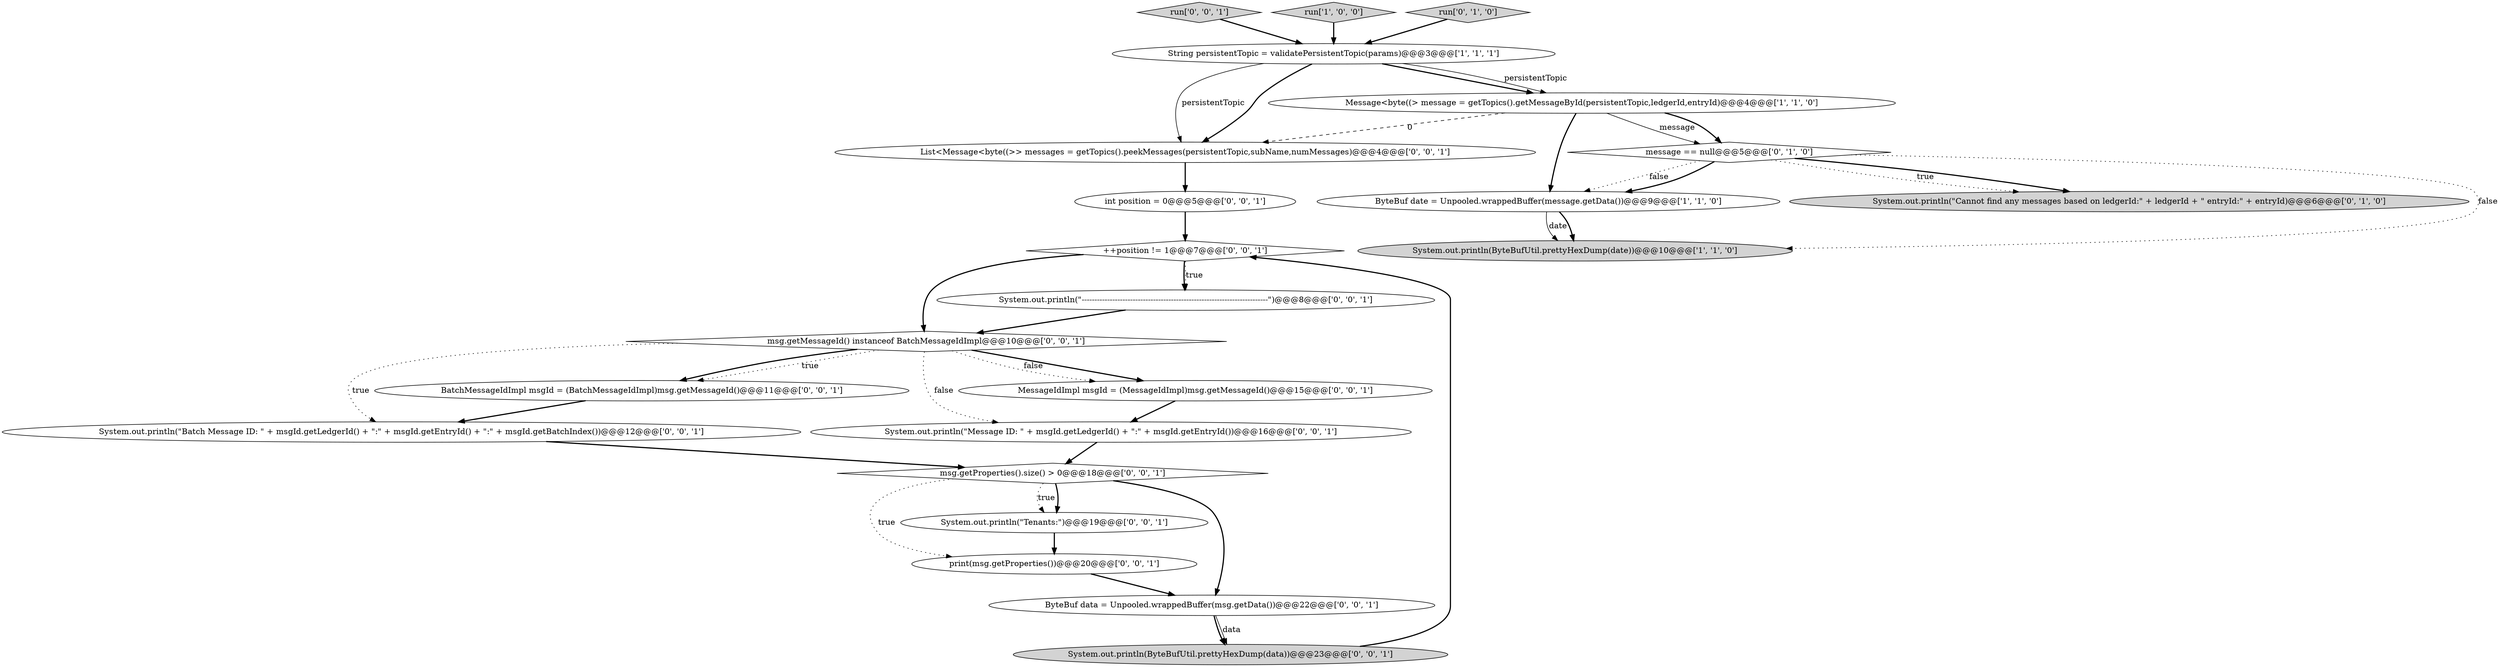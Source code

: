 digraph {
16 [style = filled, label = "++position != 1@@@7@@@['0', '0', '1']", fillcolor = white, shape = diamond image = "AAA0AAABBB3BBB"];
4 [style = filled, label = "System.out.println(ByteBufUtil.prettyHexDump(date))@@@10@@@['1', '1', '0']", fillcolor = lightgray, shape = ellipse image = "AAA0AAABBB1BBB"];
21 [style = filled, label = "run['0', '0', '1']", fillcolor = lightgray, shape = diamond image = "AAA0AAABBB3BBB"];
1 [style = filled, label = "ByteBuf date = Unpooled.wrappedBuffer(message.getData())@@@9@@@['1', '1', '0']", fillcolor = white, shape = ellipse image = "AAA0AAABBB1BBB"];
14 [style = filled, label = "System.out.println(\"Batch Message ID: \" + msgId.getLedgerId() + \":\" + msgId.getEntryId() + \":\" + msgId.getBatchIndex())@@@12@@@['0', '0', '1']", fillcolor = white, shape = ellipse image = "AAA0AAABBB3BBB"];
18 [style = filled, label = "List<Message<byte((>> messages = getTopics().peekMessages(persistentTopic,subName,numMessages)@@@4@@@['0', '0', '1']", fillcolor = white, shape = ellipse image = "AAA0AAABBB3BBB"];
7 [style = filled, label = "System.out.println(\"Cannot find any messages based on ledgerId:\" + ledgerId + \" entryId:\" + entryId)@@@6@@@['0', '1', '0']", fillcolor = lightgray, shape = ellipse image = "AAA1AAABBB2BBB"];
2 [style = filled, label = "String persistentTopic = validatePersistentTopic(params)@@@3@@@['1', '1', '1']", fillcolor = white, shape = ellipse image = "AAA0AAABBB1BBB"];
22 [style = filled, label = "int position = 0@@@5@@@['0', '0', '1']", fillcolor = white, shape = ellipse image = "AAA0AAABBB3BBB"];
3 [style = filled, label = "Message<byte((> message = getTopics().getMessageById(persistentTopic,ledgerId,entryId)@@@4@@@['1', '1', '0']", fillcolor = white, shape = ellipse image = "AAA0AAABBB1BBB"];
9 [style = filled, label = "MessageIdImpl msgId = (MessageIdImpl)msg.getMessageId()@@@15@@@['0', '0', '1']", fillcolor = white, shape = ellipse image = "AAA0AAABBB3BBB"];
15 [style = filled, label = "System.out.println(\"Message ID: \" + msgId.getLedgerId() + \":\" + msgId.getEntryId())@@@16@@@['0', '0', '1']", fillcolor = white, shape = ellipse image = "AAA0AAABBB3BBB"];
12 [style = filled, label = "print(msg.getProperties())@@@20@@@['0', '0', '1']", fillcolor = white, shape = ellipse image = "AAA0AAABBB3BBB"];
11 [style = filled, label = "msg.getProperties().size() > 0@@@18@@@['0', '0', '1']", fillcolor = white, shape = diamond image = "AAA0AAABBB3BBB"];
17 [style = filled, label = "System.out.println(\"Tenants:\")@@@19@@@['0', '0', '1']", fillcolor = white, shape = ellipse image = "AAA0AAABBB3BBB"];
10 [style = filled, label = "System.out.println(\"-------------------------------------------------------------------------\")@@@8@@@['0', '0', '1']", fillcolor = white, shape = ellipse image = "AAA0AAABBB3BBB"];
19 [style = filled, label = "msg.getMessageId() instanceof BatchMessageIdImpl@@@10@@@['0', '0', '1']", fillcolor = white, shape = diamond image = "AAA0AAABBB3BBB"];
0 [style = filled, label = "run['1', '0', '0']", fillcolor = lightgray, shape = diamond image = "AAA0AAABBB1BBB"];
13 [style = filled, label = "System.out.println(ByteBufUtil.prettyHexDump(data))@@@23@@@['0', '0', '1']", fillcolor = lightgray, shape = ellipse image = "AAA0AAABBB3BBB"];
5 [style = filled, label = "run['0', '1', '0']", fillcolor = lightgray, shape = diamond image = "AAA0AAABBB2BBB"];
8 [style = filled, label = "BatchMessageIdImpl msgId = (BatchMessageIdImpl)msg.getMessageId()@@@11@@@['0', '0', '1']", fillcolor = white, shape = ellipse image = "AAA0AAABBB3BBB"];
20 [style = filled, label = "ByteBuf data = Unpooled.wrappedBuffer(msg.getData())@@@22@@@['0', '0', '1']", fillcolor = white, shape = ellipse image = "AAA0AAABBB3BBB"];
6 [style = filled, label = "message == null@@@5@@@['0', '1', '0']", fillcolor = white, shape = diamond image = "AAA1AAABBB2BBB"];
5->2 [style = bold, label=""];
6->1 [style = dotted, label="false"];
8->14 [style = bold, label=""];
19->9 [style = bold, label=""];
11->20 [style = bold, label=""];
11->12 [style = dotted, label="true"];
6->7 [style = dotted, label="true"];
18->22 [style = bold, label=""];
16->19 [style = bold, label=""];
19->8 [style = bold, label=""];
19->15 [style = dotted, label="false"];
22->16 [style = bold, label=""];
9->15 [style = bold, label=""];
17->12 [style = bold, label=""];
19->14 [style = dotted, label="true"];
20->13 [style = solid, label="data"];
11->17 [style = bold, label=""];
14->11 [style = bold, label=""];
11->17 [style = dotted, label="true"];
16->10 [style = bold, label=""];
1->4 [style = solid, label="date"];
19->8 [style = dotted, label="true"];
3->1 [style = bold, label=""];
3->6 [style = solid, label="message"];
10->19 [style = bold, label=""];
3->6 [style = bold, label=""];
2->3 [style = bold, label=""];
21->2 [style = bold, label=""];
19->9 [style = dotted, label="false"];
2->18 [style = solid, label="persistentTopic"];
6->4 [style = dotted, label="false"];
20->13 [style = bold, label=""];
2->18 [style = bold, label=""];
15->11 [style = bold, label=""];
13->16 [style = bold, label=""];
16->10 [style = dotted, label="true"];
12->20 [style = bold, label=""];
1->4 [style = bold, label=""];
3->18 [style = dashed, label="0"];
0->2 [style = bold, label=""];
6->7 [style = bold, label=""];
2->3 [style = solid, label="persistentTopic"];
6->1 [style = bold, label=""];
}
